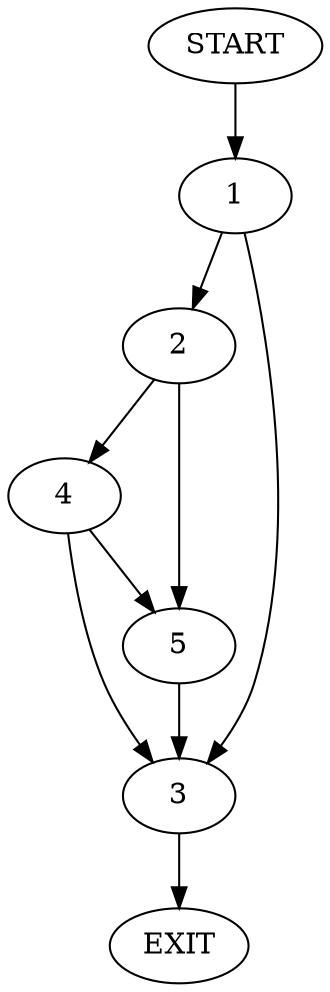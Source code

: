 digraph {
0 [label="START"]
6 [label="EXIT"]
0 -> 1
1 -> 2
1 -> 3
3 -> 6
2 -> 4
2 -> 5
5 -> 3
4 -> 3
4 -> 5
}
